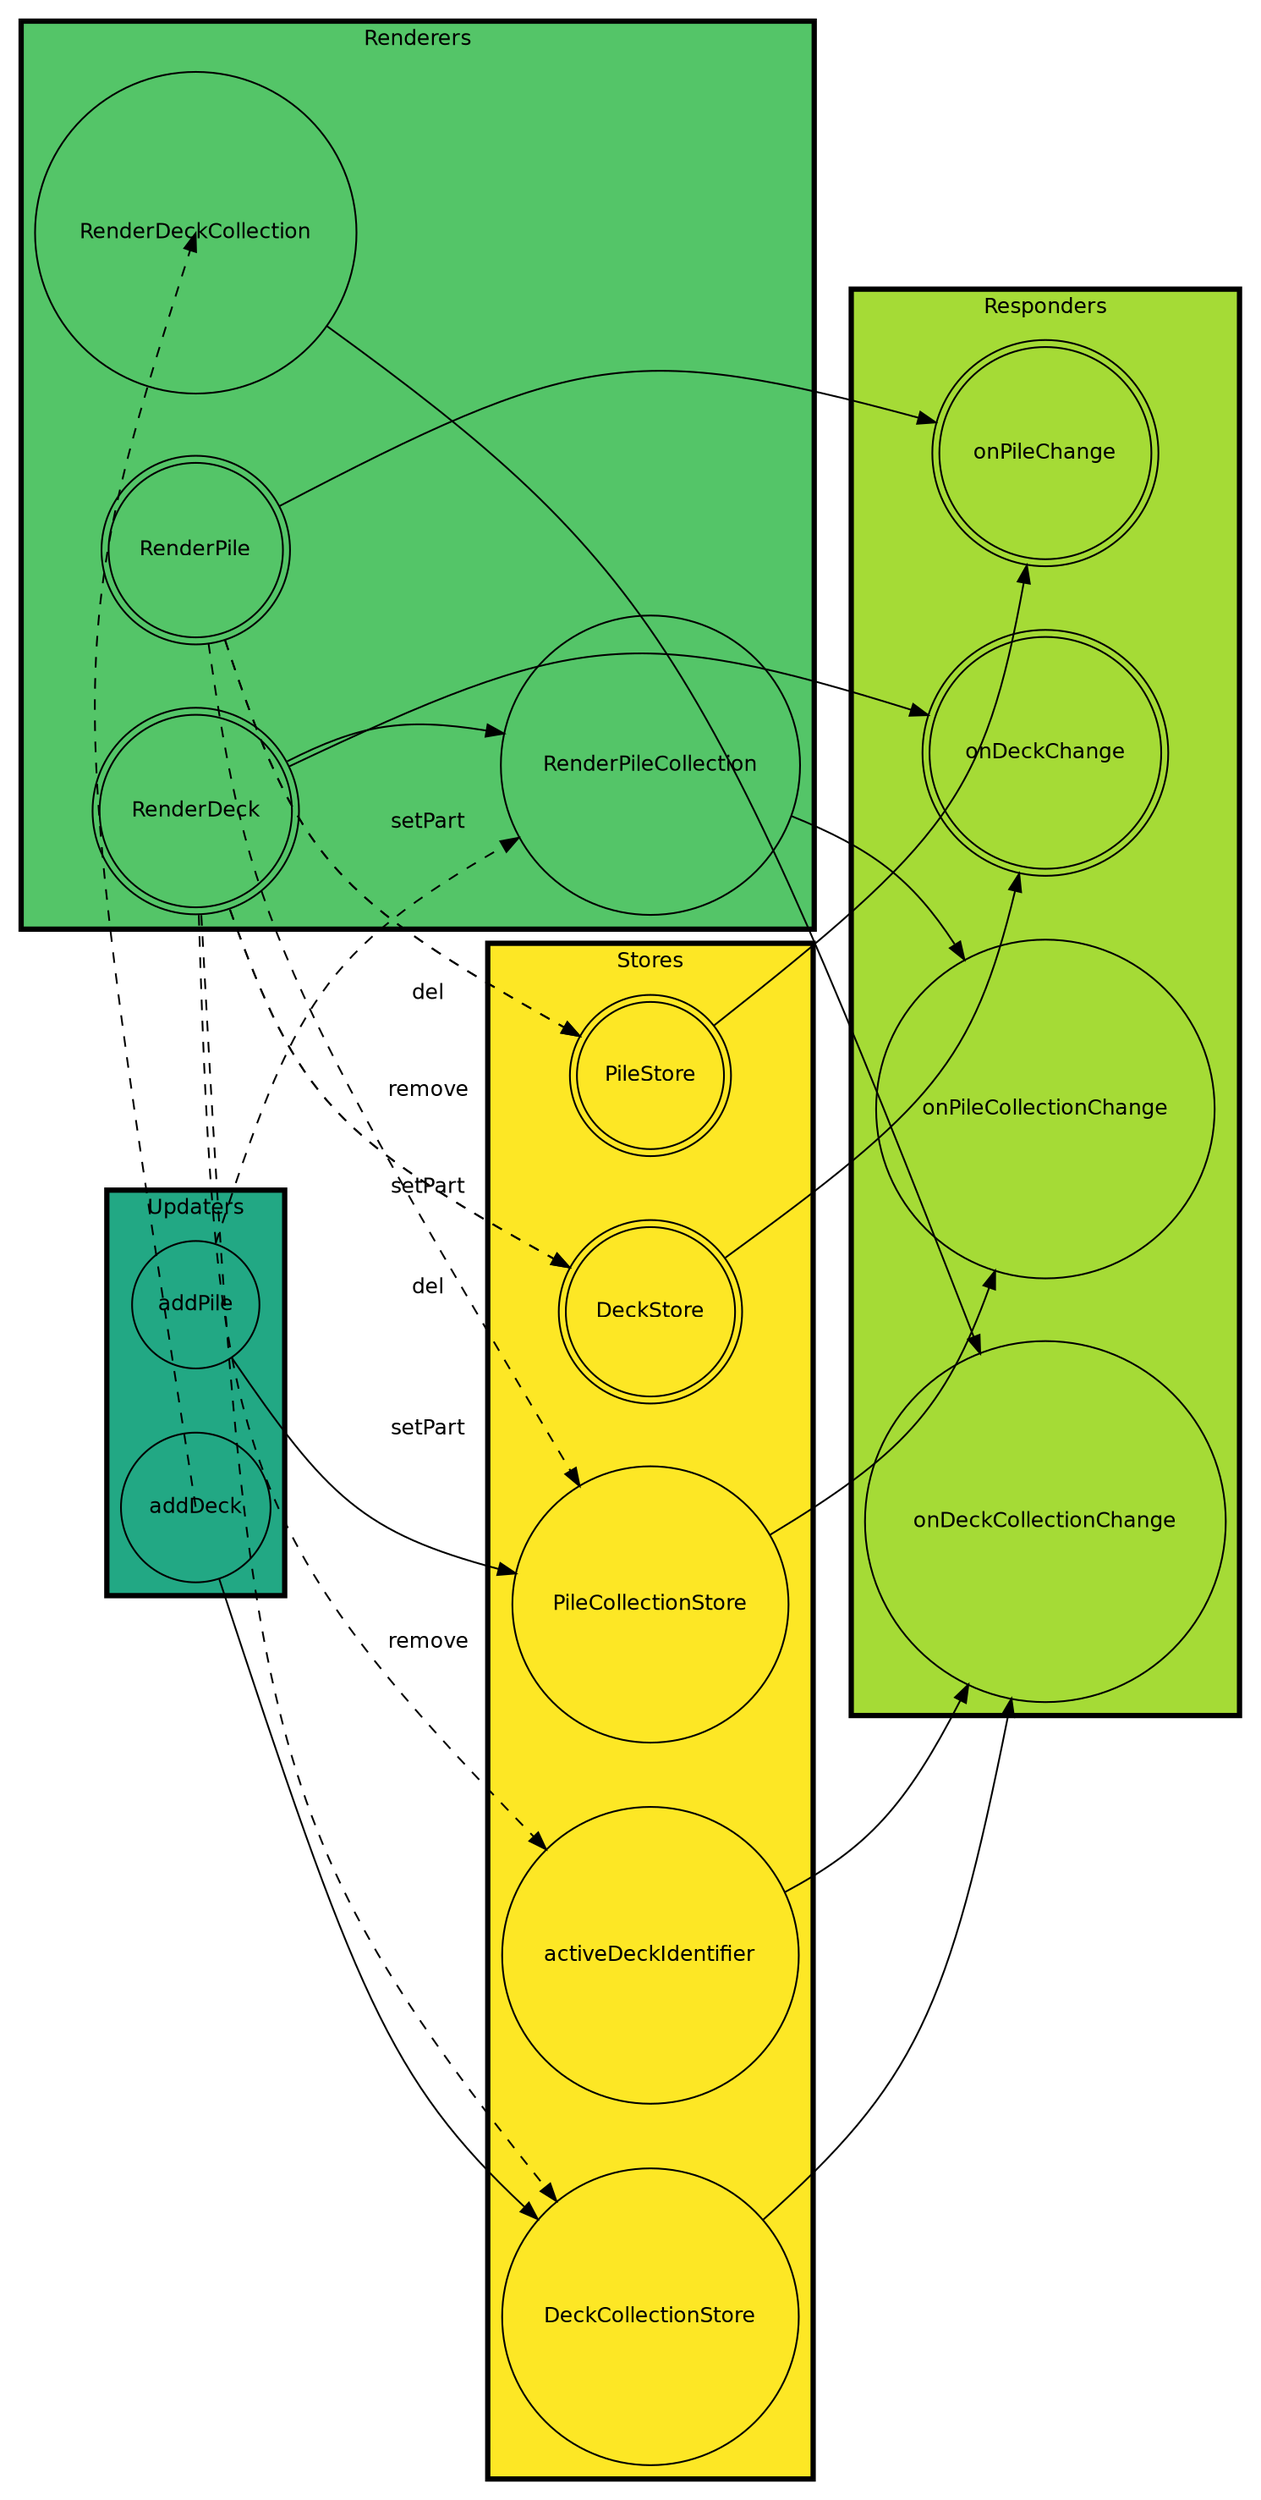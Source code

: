 digraph {
  rankdir="LR";
  graph [fontsize=12, fontname=Helvetica, penwidth=3];
  node [fontsize=12, fontname=Helvetica];
  edge [fontsize=12, fontname=Helvetica];
  nodesep=0.5;
  mindist=3.0;
  mclimit=10.0;
  splines="curved";

  subgraph cluster_stores {
    label="Stores";
    bgcolor="#fde725";
    DeckCollectionStore [shape=circle];
    DeckStore [shape=doublecircle];
    activeDeckIdentifier [shape=circle];
    PileCollectionStore [shape=circle];
    PileStore [shape=doublecircle];
  }

  subgraph cluster_responders {
    label="Responders";
    bgcolor="#a5db36";

    onDeckCollectionChange [shape=circle];
    onDeckChange [shape=doublecircle];
    onPileCollectionChange [shape=circle];
    onPileChange [shape=doublecircle];

    DeckCollectionStore -> onDeckCollectionChange;
    activeDeckIdentifier -> onDeckCollectionChange;
    DeckStore -> onDeckChange;
    PileCollectionStore -> onPileCollectionChange;
    PileStore -> onPileChange;
  }

  subgraph cluster_renderers {
    label="Renderers";
    bgcolor="#54c568";

    RenderDeckCollection [shape=circle];
    RenderDeck [shape=doublecircle];
    RenderPileCollection [shape=circle];
    RenderPile [shape=doublecircle];

    onDeckCollectionChange -> RenderDeckCollection;
    onDeckChange -> RenderDeck;
    RenderDeck -> RenderPileCollection;

    onPileCollectionChange -> RenderPileCollection;
    onPileChange -> RenderPile;
  }

  subgraph cluster_updaters {
    label="Updaters";
    bgcolor="#22a884";

    addDeck [shape=circle];
    addPile [shape=circle];
    addDeck -> DeckCollectionStore;
    addPile -> PileCollectionStore;
    RenderDeckCollection -> addDeck [style=dashed];
    RenderDeck -> activeDeckIdentifier [style=dashed, label="setPart"];
    RenderDeck -> DeckStore [style=dashed, label="setPart"];
    RenderDeck -> DeckStore [style=dashed, label="del"];
    RenderDeck -> DeckCollectionStore [style=dashed, label="remove"];
    RenderPileCollection -> addPile [style=dashed];
    RenderPile -> PileCollectionStore [style=dashed, label="remove"];
    RenderPile -> PileStore [style=dashed, label="del"];
    RenderPile -> PileStore [style=dashed, label="setPart"];
  }

  //subgraph cluster_legend {
    //label="Legend";
//
    //singleEntity [shape=circle, label="Single entity"];
    //multipleEntities [shape=doublecircle, label="Multiple entities"];
//
    //a -> b [label="Call"];
    //c -> d [style=dashed, label="Conditional call"];
  //}
}
